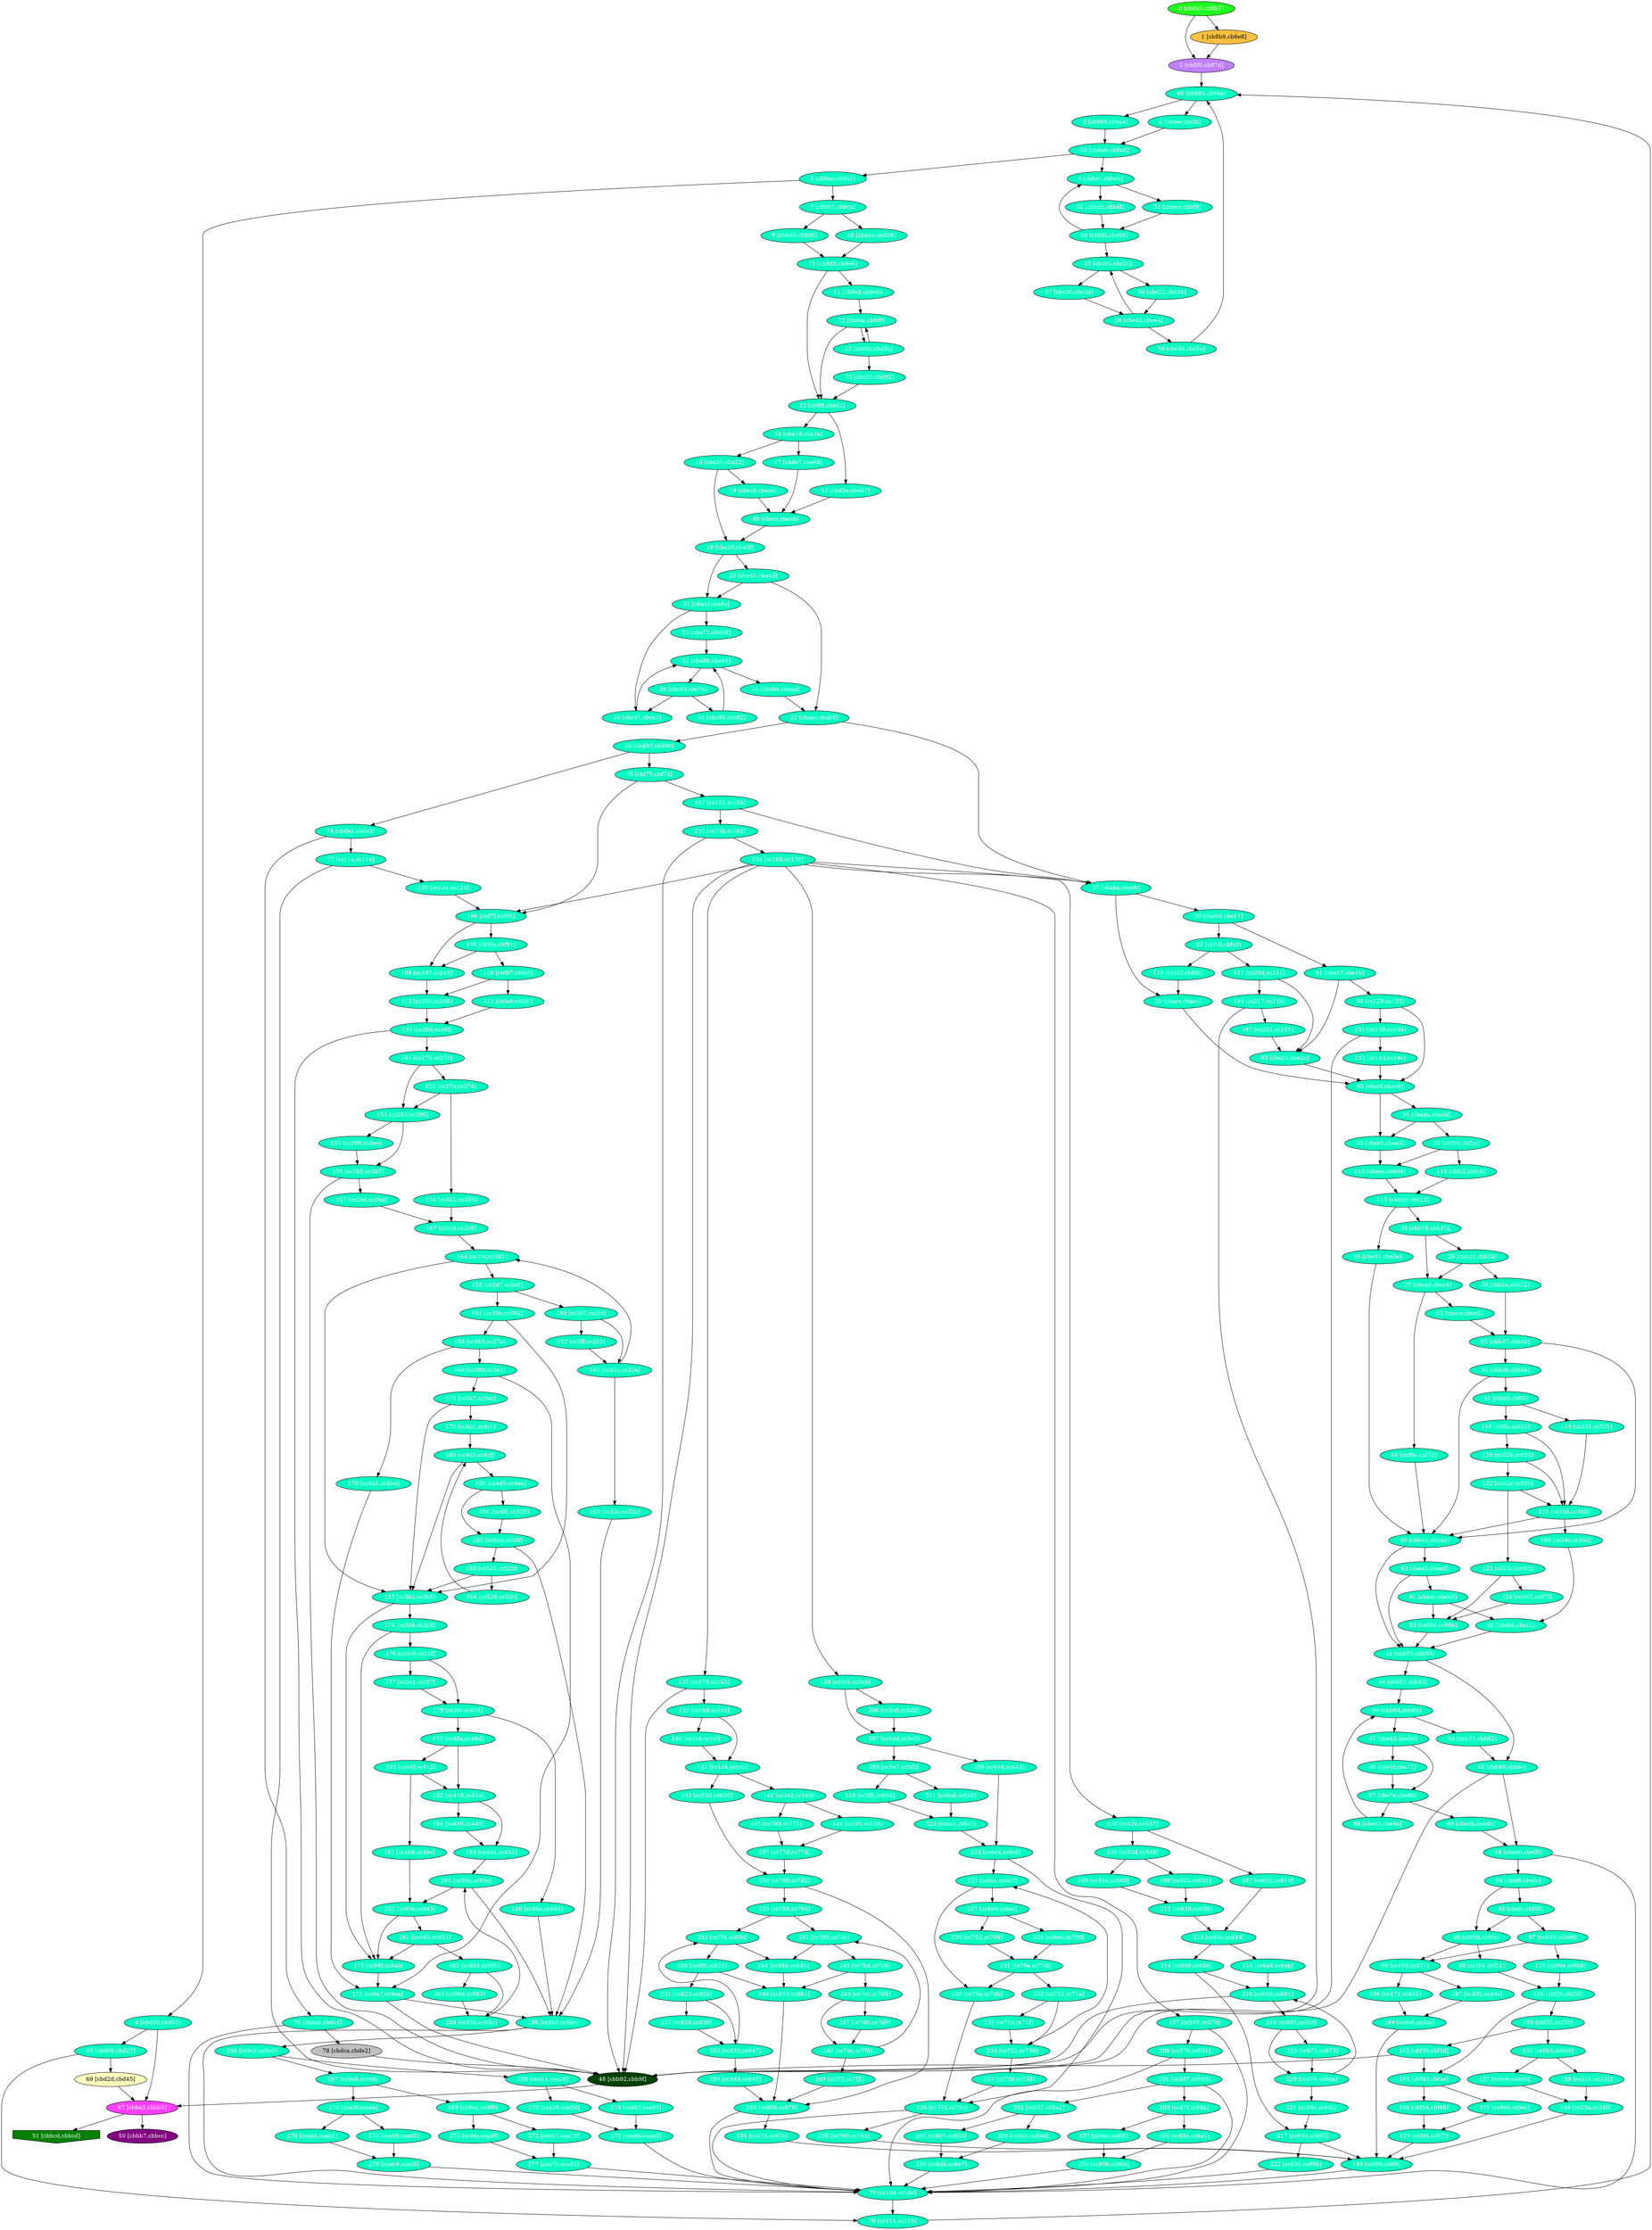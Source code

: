 diGraph libnss3{
	libnss3_0  [style=filled fillcolor="#20FF20" fontcolor="#ffffff" shape=oval label="0 [cb8a0,cb8b7]"]
	libnss3_1  [style=filled fillcolor="#FFC040" fontcolor="#000000" shape=oval label="1 [cb8b9,cb8e8]"]
	libnss3_2  [style=filled fillcolor="#C080FF" fontcolor="#ffffff" shape=oval label="2 [cb8f0,cb97d]"]
	libnss3_3  [style=filled fillcolor="#00FFC0" fontcolor="#ffffff" shape=oval label="3 [cb994,cb9a4]"]
	libnss3_4  [style=filled fillcolor="#00FFC0" fontcolor="#ffffff" shape=oval label="4 [cbcee,cbcfb]"]
	libnss3_5  [style=filled fillcolor="#00FFC0" fontcolor="#ffffff" shape=oval label="5 [cb9ae,cb9b1]"]
	libnss3_6  [style=filled fillcolor="#00FFC0" fontcolor="#ffffff" shape=oval label="6 [cbbe1,cbbeb]"]
	libnss3_7  [style=filled fillcolor="#00FFC0" fontcolor="#ffffff" shape=oval label="7 [cb9b7,cb9ca]"]
	libnss3_8  [style=filled fillcolor="#00FFC0" fontcolor="#ffffff" shape=oval label="8 [cbd00,cbd02]"]
	libnss3_9  [style=filled fillcolor="#00FFC0" fontcolor="#ffffff" shape=oval label="9 [cb9d0,cb9d0]"]
	libnss3_a  [style=filled fillcolor="#00FFC0" fontcolor="#ffffff" shape=oval label="10 [cbd4a,cbd59]"]
	libnss3_b  [style=filled fillcolor="#00FFC0" fontcolor="#ffffff" shape=oval label="11 [cb9e8,cb9e8]"]
	libnss3_c  [style=filled fillcolor="#00FFC0" fontcolor="#ffffff" shape=oval label="12 [cb9ff,cba12]"]
	libnss3_d  [style=filled fillcolor="#00FFC0" fontcolor="#ffffff" shape=oval label="13 [cbd6c,cbd8c]"]
	libnss3_e  [style=filled fillcolor="#00FFC0" fontcolor="#ffffff" shape=oval label="14 [cba18,cba1a]"]
	libnss3_f  [style=filled fillcolor="#00FFC0" fontcolor="#ffffff" shape=oval label="15 [cbd5e,cbd67]"]
	libnss3_10  [style=filled fillcolor="#00FFC0" fontcolor="#ffffff" shape=oval label="16 [cba20,cba22]"]
	libnss3_11  [style=filled fillcolor="#00FFC0" fontcolor="#ffffff" shape=oval label="17 [cbde7,cbe08]"]
	libnss3_12  [style=filled fillcolor="#00FFC0" fontcolor="#ffffff" shape=oval label="18 [cba28,cba3f]"]
	libnss3_13  [style=filled fillcolor="#00FFC0" fontcolor="#ffffff" shape=oval label="19 [cbec6,cbeca]"]
	libnss3_14  [style=filled fillcolor="#00FFC0" fontcolor="#ffffff" shape=oval label="20 [cba41,cba4d]"]
	libnss3_15  [style=filled fillcolor="#00FFC0" fontcolor="#ffffff" shape=oval label="21 [cba4f,cba6c]"]
	libnss3_16  [style=filled fillcolor="#00FFC0" fontcolor="#ffffff" shape=oval label="22 [cbaac,cbab4]"]
	libnss3_17  [style=filled fillcolor="#00FFC0" fontcolor="#ffffff" shape=oval label="23 [cba72,cba84]"]
	libnss3_18  [style=filled fillcolor="#00FFC0" fontcolor="#ffffff" shape=oval label="24 [cbc97,cbca3]"]
	libnss3_19  [style=filled fillcolor="#00FFC0" fontcolor="#ffffff" shape=oval label="25 [cba8e,cbaaa]"]
	libnss3_1a  [style=filled fillcolor="#00FFC0" fontcolor="#ffffff" shape=oval label="26 [cbc63,cbc7e]"]
	libnss3_1b  [style=filled fillcolor="#00FFC0" fontcolor="#ffffff" shape=oval label="27 [cbaba,cbac6]"]
	libnss3_1c  [style=filled fillcolor="#00FFC0" fontcolor="#ffffff" shape=oval label="28 [cbd97,cbd9b]"]
	libnss3_1d  [style=filled fillcolor="#00FFC0" fontcolor="#ffffff" shape=oval label="29 [cbacc,cbacc]"]
	libnss3_1e  [style=filled fillcolor="#00FFC0" fontcolor="#ffffff" shape=oval label="30 [cbe0d,cbe11]"]
	libnss3_1f  [style=filled fillcolor="#00FFC0" fontcolor="#ffffff" shape=oval label="31 [cbada,cbadd]"]
	libnss3_20  [style=filled fillcolor="#00FFC0" fontcolor="#ffffff" shape=oval label="32 [cbae3,cbae3]"]
	libnss3_21  [style=filled fillcolor="#00FFC0" fontcolor="#ffffff" shape=oval label="33 [cbfb0,cbfbc]"]
	libnss3_22  [style=filled fillcolor="#00FFC0" fontcolor="#ffffff" shape=oval label="34 [cbb18,cbb1b]"]
	libnss3_23  [style=filled fillcolor="#00FFC0" fontcolor="#ffffff" shape=oval label="35 [cbe31,cbe3e]"]
	libnss3_24  [style=filled fillcolor="#00FFC0" fontcolor="#ffffff" shape=oval label="36 [cbb21,cbb24]"]
	libnss3_25  [style=filled fillcolor="#00FFC0" fontcolor="#ffffff" shape=oval label="37 [cbca8,cbcc4]"]
	libnss3_26  [style=filled fillcolor="#00FFC0" fontcolor="#ffffff" shape=oval label="38 [cbb2a,cbb32]"]
	libnss3_27  [style=filled fillcolor="#00FFC0" fontcolor="#ffffff" shape=oval label="39 [cbb3b,cbb3e]"]
	libnss3_28  [style=filled fillcolor="#00FFC0" fontcolor="#ffffff" shape=oval label="40 [cbb44,cbb4d]"]
	libnss3_29  [style=filled fillcolor="#00FFC0" fontcolor="#ffffff" shape=oval label="41 [cbfe0,cbff4]"]
	libnss3_2a  [style=filled fillcolor="#00FFC0" fontcolor="#ffffff" shape=oval label="42 [cbb53,cbb55]"]
	libnss3_2b  [style=filled fillcolor="#00FFC0" fontcolor="#ffffff" shape=oval label="43 [cbea3,cbea6]"]
	libnss3_2c  [style=filled fillcolor="#00FFC0" fontcolor="#ffffff" shape=oval label="44 [cbb57,cbb63]"]
	libnss3_2d  [style=filled fillcolor="#00FFC0" fontcolor="#ffffff" shape=oval label="45 [cbb89,cbb8c]"]
	libnss3_2e  [style=filled fillcolor="#00FFC0" fontcolor="#ffffff" shape=oval label="46 [cbb71,cbb82]"]
	libnss3_2f  [style=filled fillcolor="#00FFC0" fontcolor="#ffffff" shape=oval label="47 [cbe43,cbe5d]"]
	libnss3_30  [style=filled fillcolor="#004000" fontcolor="#ffffff" shape=oval label="48 [cbb92,cbb9f]"]
	libnss3_31  [style=filled fillcolor="#00FFC0" fontcolor="#ffffff" shape=oval label="49 [cbee0,cbef0]"]
	libnss3_32  [style=filled fillcolor="#800080" fontcolor="#ffffff" shape=oval label="50 [cbbb7,cbbcc]"]
	libnss3_33  [style=filled fillcolor="#008000" fontcolor="#ffffff" shape=invhouse label="51 [cbbcd,cbbcd]"]
	libnss3_34  [style=filled fillcolor="#00FFC0" fontcolor="#ffffff" shape=oval label="52 [cbbd2,cbbdf]"]
	libnss3_35  [style=filled fillcolor="#00FFC0" fontcolor="#ffffff" shape=oval label="53 [cbbed,cbbf9]"]
	libnss3_36  [style=filled fillcolor="#00FFC0" fontcolor="#ffffff" shape=oval label="54 [cbbfd,cbc03]"]
	libnss3_37  [style=filled fillcolor="#00FFC0" fontcolor="#ffffff" shape=oval label="55 [cbc05,cbc20]"]
	libnss3_38  [style=filled fillcolor="#00FFC0" fontcolor="#ffffff" shape=oval label="56 [cbc22,cbc34]"]
	libnss3_39  [style=filled fillcolor="#00FFC0" fontcolor="#ffffff" shape=oval label="57 [cbc36,cbc3d]"]
	libnss3_3a  [style=filled fillcolor="#00FFC0" fontcolor="#ffffff" shape=oval label="58 [cbc42,cbc44]"]
	libnss3_3b  [style=filled fillcolor="#00FFC0" fontcolor="#ffffff" shape=oval label="59 [cbc46,cbc5e]"]
	libnss3_3c  [style=filled fillcolor="#00FFC0" fontcolor="#ffffff" shape=oval label="60 [cb985,cb98e]"]
	libnss3_3d  [style=filled fillcolor="#00FFC0" fontcolor="#ffffff" shape=oval label="61 [cbc80,cbc92]"]
	libnss3_3e  [style=filled fillcolor="#00FFC0" fontcolor="#ffffff" shape=oval label="62 [cba86,cba88]"]
	libnss3_3f  [style=filled fillcolor="#00FFC0" fontcolor="#ffffff" shape=oval label="63 [cbcca,cbce9]"]
	libnss3_40  [style=filled fillcolor="#00FFC0" fontcolor="#ffffff" shape=oval label="64 [cbf6e,cbf70]"]
	libnss3_41  [style=filled fillcolor="#00FFC0" fontcolor="#ffffff" shape=oval label="65 [cbb37,cbb39]"]
	libnss3_42  [style=filled fillcolor="#00FFC0" fontcolor="#ffffff" shape=oval label="66 [cb9a6,cb9a8]"]
	libnss3_43  [style=filled fillcolor="#FF40FF" fontcolor="#ffffff" shape=oval label="67 [cbba3,cbbb5]"]
	libnss3_44  [style=filled fillcolor="#00FFC0" fontcolor="#ffffff" shape=oval label="68 [cbd08,cbd27]"]
	libnss3_45  [style=filled fillcolor="#FFFFC0" fontcolor="#000000" shape=oval label="69 [cbd2d,cbd45]"]
	libnss3_46  [style=filled fillcolor="#00FFC0" fontcolor="#ffffff" shape=oval label="70 [cc111,cc115]"]
	libnss3_47  [style=filled fillcolor="#00FFC0" fontcolor="#ffffff" shape=oval label="71 [cb9d3,cb9e6]"]
	libnss3_48  [style=filled fillcolor="#00FFC0" fontcolor="#ffffff" shape=oval label="72 [cb9ea,cb9f9]"]
	libnss3_49  [style=filled fillcolor="#00FFC0" fontcolor="#ffffff" shape=oval label="73 [cbd92,cbd92]"]
	libnss3_4a  [style=filled fillcolor="#00FFC0" fontcolor="#ffffff" shape=oval label="74 [cbda1,cbda5]"]
	libnss3_4b  [style=filled fillcolor="#00FFC0" fontcolor="#ffffff" shape=oval label="75 [cbf75,cbf79]"]
	libnss3_4c  [style=filled fillcolor="#00FFC0" fontcolor="#ffffff" shape=oval label="76 [cbdab,cbdc4]"]
	libnss3_4d  [style=filled fillcolor="#00FFC0" fontcolor="#ffffff" shape=oval label="77 [cc11a,cc11e]"]
	libnss3_4e  [style=filled fillcolor="#C0C0C0" fontcolor="#000000" shape=oval label="78 [cbdca,cbde2]"]
	libnss3_4f  [style=filled fillcolor="#00FFC0" fontcolor="#ffffff" shape=oval label="79 [cc104,cc10c]"]
	libnss3_50  [style=filled fillcolor="#00FFC0" fontcolor="#ffffff" shape=oval label="80 [cbecf,cbed6]"]
	libnss3_51  [style=filled fillcolor="#00FFC0" fontcolor="#ffffff" shape=oval label="81 [cbe17,cbe1b]"]
	libnss3_52  [style=filled fillcolor="#00FFC0" fontcolor="#ffffff" shape=oval label="82 [cbfc9,cbfcd]"]
	libnss3_53  [style=filled fillcolor="#00FFC0" fontcolor="#ffffff" shape=oval label="83 [cbe21,cbe2c]"]
	libnss3_54  [style=filled fillcolor="#00FFC0" fontcolor="#ffffff" shape=oval label="84 [cc129,cc133]"]
	libnss3_55  [style=filled fillcolor="#00FFC0" fontcolor="#ffffff" shape=oval label="85 [cbacf,cbad8]"]
	libnss3_56  [style=filled fillcolor="#00FFC0" fontcolor="#ffffff" shape=oval label="86 [cbe5f,cbe77]"]
	libnss3_57  [style=filled fillcolor="#00FFC0" fontcolor="#ffffff" shape=oval label="87 [cbe7e,cbe80]"]
	libnss3_58  [style=filled fillcolor="#00FFC0" fontcolor="#ffffff" shape=oval label="88 [cbe82,cbe9e]"]
	libnss3_59  [style=filled fillcolor="#00FFC0" fontcolor="#ffffff" shape=oval label="89 [cbedb,cbedb]"]
	libnss3_5a  [style=filled fillcolor="#00FFC0" fontcolor="#ffffff" shape=oval label="90 [cbb68,cbb6b]"]
	libnss3_5b  [style=filled fillcolor="#00FFC0" fontcolor="#ffffff" shape=oval label="91 [cbeac,cbeb0]"]
	libnss3_5c  [style=filled fillcolor="#00FFC0" fontcolor="#ffffff" shape=oval label="92 [cbeb6,cbec1]"]
	libnss3_5d  [style=filled fillcolor="#00FFC0" fontcolor="#ffffff" shape=oval label="93 [cc086,cc08b]"]
	libnss3_5e  [style=filled fillcolor="#00FFC0" fontcolor="#ffffff" shape=oval label="94 [cbef6,cbefa]"]
	libnss3_5f  [style=filled fillcolor="#00FFC0" fontcolor="#ffffff" shape=oval label="95 [cbefc,cbf00]"]
	libnss3_60  [style=filled fillcolor="#00FFC0" fontcolor="#ffffff" shape=oval label="96 [cbf06,cbf0e]"]
	libnss3_61  [style=filled fillcolor="#00FFC0" fontcolor="#ffffff" shape=oval label="97 [cc090,cc098]"]
	libnss3_62  [style=filled fillcolor="#00FFC0" fontcolor="#ffffff" shape=oval label="98 [cbf14,cbf21]"]
	libnss3_63  [style=filled fillcolor="#00FFC0" fontcolor="#ffffff" shape=oval label="99 [cc456,cc471]"]
	libnss3_64  [style=filled fillcolor="#00FFC0" fontcolor="#ffffff" shape=oval label="100 [cbf32,cbf35]"]
	libnss3_65  [style=filled fillcolor="#00FFC0" fontcolor="#ffffff" shape=oval label="101 [cbf43,cbf4e]"]
	libnss3_66  [style=filled fillcolor="#00FFC0" fontcolor="#ffffff" shape=oval label="102 [cbf3b,cbf3d]"]
	libnss3_67  [style=filled fillcolor="#00FFC0" fontcolor="#ffffff" shape=oval label="103 [cc0b5,cc0c0]"]
	libnss3_68  [style=filled fillcolor="#00FFC0" fontcolor="#ffffff" shape=oval label="104 [cbf54,cbf69]"]
	libnss3_69  [style=filled fillcolor="#00FFC0" fontcolor="#ffffff" shape=oval label="105 [cc0e0,cc0ec]"]
	libnss3_6a  [style=filled fillcolor="#00FFC0" fontcolor="#ffffff" shape=oval label="106 [cbf7f,cbf88]"]
	libnss3_6b  [style=filled fillcolor="#00FFC0" fontcolor="#ffffff" shape=oval label="107 [cc151,cc155]"]
	libnss3_6c  [style=filled fillcolor="#00FFC0" fontcolor="#ffffff" shape=oval label="108 [cbf8e,cbf91]"]
	libnss3_6d  [style=filled fillcolor="#00FFC0" fontcolor="#ffffff" shape=oval label="109 [cc245,cc245]"]
	libnss3_6e  [style=filled fillcolor="#00FFC0" fontcolor="#ffffff" shape=oval label="110 [cbf97,cbfa3]"]
	libnss3_6f  [style=filled fillcolor="#00FFC0" fontcolor="#ffffff" shape=oval label="111 [cbfa9,cbfab]"]
	libnss3_70  [style=filled fillcolor="#00FFC0" fontcolor="#ffffff" shape=oval label="112 [cc250,cc266]"]
	libnss3_71  [style=filled fillcolor="#00FFC0" fontcolor="#ffffff" shape=oval label="113 [cbaee,cbb06]"]
	libnss3_72  [style=filled fillcolor="#00FFC0" fontcolor="#ffffff" shape=oval label="114 [cbfc2,cbfc4]"]
	libnss3_73  [style=filled fillcolor="#00FFC0" fontcolor="#ffffff" shape=oval label="115 [cbb0d,cbb12]"]
	libnss3_74  [style=filled fillcolor="#00FFC0" fontcolor="#ffffff" shape=oval label="116 [cbfd3,cbfdb]"]
	libnss3_75  [style=filled fillcolor="#00FFC0" fontcolor="#ffffff" shape=oval label="117 [cc20d,cc211]"]
	libnss3_76  [style=filled fillcolor="#00FFC0" fontcolor="#ffffff" shape=oval label="118 [cbffa,cc020]"]
	libnss3_77  [style=filled fillcolor="#00FFC0" fontcolor="#ffffff" shape=oval label="119 [cc331,cc331]"]
	libnss3_78  [style=filled fillcolor="#00FFC0" fontcolor="#ffffff" shape=oval label="120 [cc026,cc028]"]
	libnss3_79  [style=filled fillcolor="#00FFC0" fontcolor="#ffffff" shape=oval label="121 [cc336,cc346]"]
	libnss3_7a  [style=filled fillcolor="#00FFC0" fontcolor="#ffffff" shape=oval label="122 [cc02e,cc036]"]
	libnss3_7b  [style=filled fillcolor="#00FFC0" fontcolor="#ffffff" shape=oval label="123 [cc03c,cc065]"]
	libnss3_7c  [style=filled fillcolor="#00FFC0" fontcolor="#ffffff" shape=oval label="124 [cc067,cc07f]"]
	libnss3_7d  [style=filled fillcolor="#00FFC0" fontcolor="#ffffff" shape=oval label="125 [cc09e,cc0b0]"]
	libnss3_7e  [style=filled fillcolor="#00FFC0" fontcolor="#ffffff" shape=oval label="126 [cbf26,cbf30]"]
	libnss3_7f  [style=filled fillcolor="#00FFC0" fontcolor="#ffffff" shape=oval label="127 [cc0c6,cc0db]"]
	libnss3_80  [style=filled fillcolor="#00FFC0" fontcolor="#ffffff" shape=oval label="128 [cc226,cc232]"]
	libnss3_81  [style=filled fillcolor="#00FFC0" fontcolor="#ffffff" shape=oval label="129 [cc0f4,cc0f7]"]
	libnss3_82  [style=filled fillcolor="#00FFC0" fontcolor="#ffffff" shape=oval label="130 [cc124,cc124]"]
	libnss3_83  [style=filled fillcolor="#00FFC0" fontcolor="#ffffff" shape=oval label="131 [cc139,cc13d]"]
	libnss3_84  [style=filled fillcolor="#00FFC0" fontcolor="#ffffff" shape=oval label="132 [cc143,cc14c]"]
	libnss3_85  [style=filled fillcolor="#00FFC0" fontcolor="#ffffff" shape=oval label="133 [cc15b,cc162]"]
	libnss3_86  [style=filled fillcolor="#00FFC0" fontcolor="#ffffff" shape=oval label="134 [cc168,cc176]"]
	libnss3_87  [style=filled fillcolor="#00FFC0" fontcolor="#ffffff" shape=oval label="135 [cc178,cc1b3]"]
	libnss3_88  [style=filled fillcolor="#00FFC0" fontcolor="#ffffff" shape=oval label="136 [cc52e,cc537]"]
	libnss3_89  [style=filled fillcolor="#00FFC0" fontcolor="#ffffff" shape=oval label="137 [cc568,cc570]"]
	libnss3_8a  [style=filled fillcolor="#00FFC0" fontcolor="#ffffff" shape=oval label="138 [cc5c2,cc5cb]"]
	libnss3_8b  [style=filled fillcolor="#00FFC0" fontcolor="#ffffff" shape=oval label="139 [cc1b9,cc1c2]"]
	libnss3_8c  [style=filled fillcolor="#00FFC0" fontcolor="#ffffff" shape=oval label="140 [cc1c4,cc1cf]"]
	libnss3_8d  [style=filled fillcolor="#00FFC0" fontcolor="#ffffff" shape=oval label="141 [cc1d4,cc1dc]"]
	libnss3_8e  [style=filled fillcolor="#00FFC0" fontcolor="#ffffff" shape=oval label="142 [cc1e2,cc1ed]"]
	libnss3_8f  [style=filled fillcolor="#00FFC0" fontcolor="#ffffff" shape=oval label="143 [cc61d,cc620]"]
	libnss3_90  [style=filled fillcolor="#00FFC0" fontcolor="#ffffff" shape=oval label="144 [cc1f3,cc208]"]
	libnss3_91  [style=filled fillcolor="#00FFC0" fontcolor="#ffffff" shape=oval label="145 [cc769,cc775]"]
	libnss3_92  [style=filled fillcolor="#00FFC0" fontcolor="#ffffff" shape=oval label="146 [cc217,cc21b]"]
	libnss3_93  [style=filled fillcolor="#00FFC0" fontcolor="#ffffff" shape=oval label="147 [cc221,cc221]"]
	libnss3_94  [style=filled fillcolor="#00FFC0" fontcolor="#ffffff" shape=oval label="148 [cc23a,cc240]"]
	libnss3_95  [style=filled fillcolor="#00FFC0" fontcolor="#ffffff" shape=oval label="149 [cc0f9,cc0f9]"]
	libnss3_96  [style=filled fillcolor="#00FFC0" fontcolor="#ffffff" shape=oval label="150 [cc26d,cc26f]"]
	libnss3_97  [style=filled fillcolor="#00FFC0" fontcolor="#ffffff" shape=oval label="151 [cc275,cc278]"]
	libnss3_98  [style=filled fillcolor="#00FFC0" fontcolor="#ffffff" shape=oval label="152 [cc27a,cc27d]"]
	libnss3_99  [style=filled fillcolor="#00FFC0" fontcolor="#ffffff" shape=oval label="153 [cc283,cc296]"]
	libnss3_9a  [style=filled fillcolor="#00FFC0" fontcolor="#ffffff" shape=oval label="154 [cc351,cc359]"]
	libnss3_9b  [style=filled fillcolor="#00FFC0" fontcolor="#ffffff" shape=oval label="155 [cc298,cc2ae]"]
	libnss3_9c  [style=filled fillcolor="#00FFC0" fontcolor="#ffffff" shape=oval label="156 [cc2b5,cc2b7]"]
	libnss3_9d  [style=filled fillcolor="#00FFC0" fontcolor="#ffffff" shape=oval label="157 [cc2bd,cc2bd]"]
	libnss3_9e  [style=filled fillcolor="#00FFC0" fontcolor="#ffffff" shape=oval label="158 [cc2d7,cc2e5]"]
	libnss3_9f  [style=filled fillcolor="#00FFC0" fontcolor="#ffffff" shape=oval label="159 [cc3b2,cc3b5]"]
	libnss3_a0  [style=filled fillcolor="#00FFC0" fontcolor="#ffffff" shape=oval label="160 [cc2e7,cc2fd]"]
	libnss3_a1  [style=filled fillcolor="#00FFC0" fontcolor="#ffffff" shape=oval label="161 [cc35e,cc361]"]
	libnss3_a2  [style=filled fillcolor="#00FFC0" fontcolor="#ffffff" shape=oval label="162 [cc2ff,cc315]"]
	libnss3_a3  [style=filled fillcolor="#00FFC0" fontcolor="#ffffff" shape=oval label="163 [cc31c,cc32a]"]
	libnss3_a4  [style=filled fillcolor="#00FFC0" fontcolor="#ffffff" shape=oval label="164 [cc2cc,cc2d1]"]
	libnss3_a5  [style=filled fillcolor="#00FFC0" fontcolor="#ffffff" shape=oval label="165 [cc32c,cc32c]"]
	libnss3_a6  [style=filled fillcolor="#00FFC0" fontcolor="#ffffff" shape=oval label="166 [cc34c,cc34c]"]
	libnss3_a7  [style=filled fillcolor="#00FFC0" fontcolor="#ffffff" shape=oval label="167 [cc2c5,cc2c9]"]
	libnss3_a8  [style=filled fillcolor="#00FFC0" fontcolor="#ffffff" shape=oval label="168 [cc363,cc37a]"]
	libnss3_a9  [style=filled fillcolor="#00FFC0" fontcolor="#ffffff" shape=oval label="169 [cc380,cc3a1]"]
	libnss3_aa  [style=filled fillcolor="#00FFC0" fontcolor="#ffffff" shape=oval label="170 [cc4b1,cc4b4]"]
	libnss3_ab  [style=filled fillcolor="#00FFC0" fontcolor="#ffffff" shape=oval label="171 [cc3a7,cc3ac]"]
	libnss3_ac  [style=filled fillcolor="#00FFC0" fontcolor="#ffffff" shape=oval label="172 [cc9a7,cc9aa]"]
	libnss3_ad  [style=filled fillcolor="#00FFC0" fontcolor="#ffffff" shape=oval label="173 [cc4c1,cc4c1]"]
	libnss3_ae  [style=filled fillcolor="#00FFC0" fontcolor="#ffffff" shape=oval label="174 [cc3bb,cc3c3]"]
	libnss3_af  [style=filled fillcolor="#00FFC0" fontcolor="#ffffff" shape=oval label="175 [cc98f,cc9a0]"]
	libnss3_b0  [style=filled fillcolor="#00FFC0" fontcolor="#ffffff" shape=oval label="176 [cc3c9,cc3df]"]
	libnss3_b1  [style=filled fillcolor="#00FFC0" fontcolor="#ffffff" shape=oval label="177 [cc3e1,cc3f7]"]
	libnss3_b2  [style=filled fillcolor="#00FFC0" fontcolor="#ffffff" shape=oval label="178 [cc3fe,cc404]"]
	libnss3_b3  [style=filled fillcolor="#00FFC0" fontcolor="#ffffff" shape=oval label="179 [cc40a,cc40d]"]
	libnss3_b4  [style=filled fillcolor="#00FFC0" fontcolor="#ffffff" shape=oval label="180 [cc48a,cc48d]"]
	libnss3_b5  [style=filled fillcolor="#00FFC0" fontcolor="#ffffff" shape=oval label="181 [cc40f,cc412]"]
	libnss3_b6  [style=filled fillcolor="#00FFC0" fontcolor="#ffffff" shape=oval label="182 [cc418,cc42e]"]
	libnss3_b7  [style=filled fillcolor="#00FFC0" fontcolor="#ffffff" shape=oval label="183 [cc4b9,cc4bc]"]
	libnss3_b8  [style=filled fillcolor="#00FFC0" fontcolor="#ffffff" shape=oval label="184 [cc430,cc446]"]
	libnss3_b9  [style=filled fillcolor="#00FFC0" fontcolor="#ffffff" shape=oval label="185 [cc44d,cc451]"]
	libnss3_ba  [style=filled fillcolor="#00FFC0" fontcolor="#ffffff" shape=oval label="186 [cc473,cc488]"]
	libnss3_bb  [style=filled fillcolor="#00FFC0" fontcolor="#ffffff" shape=oval label="187 [cc492,cc49e]"]
	libnss3_bc  [style=filled fillcolor="#00FFC0" fontcolor="#ffffff" shape=oval label="188 [cc9b0,cc9bc]"]
	libnss3_bd  [style=filled fillcolor="#00FFC0" fontcolor="#ffffff" shape=oval label="189 [cc4a6,cc4ac]"]
	libnss3_be  [style=filled fillcolor="#00FFC0" fontcolor="#ffffff" shape=oval label="190 [cc4d5,cc4ee]"]
	libnss3_bf  [style=filled fillcolor="#00FFC0" fontcolor="#ffffff" shape=oval label="191 [cc4f0,cc506]"]
	libnss3_c0  [style=filled fillcolor="#00FFC0" fontcolor="#ffffff" shape=oval label="192 [cc50d,cc50f]"]
	libnss3_c1  [style=filled fillcolor="#00FFC0" fontcolor="#ffffff" shape=oval label="193 [cc515,cc520]"]
	libnss3_c2  [style=filled fillcolor="#00FFC0" fontcolor="#ffffff" shape=oval label="194 [cc526,cc52c]"]
	libnss3_c3  [style=filled fillcolor="#00FFC0" fontcolor="#ffffff" shape=oval label="195 [cc4c3,cc4cf]"]
	libnss3_c4  [style=filled fillcolor="#00FFC0" fontcolor="#ffffff" shape=oval label="196 [cc53d,cc548]"]
	libnss3_c5  [style=filled fillcolor="#00FFC0" fontcolor="#ffffff" shape=oval label="197 [cc612,cc614]"]
	libnss3_c6  [style=filled fillcolor="#00FFC0" fontcolor="#ffffff" shape=oval label="198 [cc54e,cc563]"]
	libnss3_c7  [style=filled fillcolor="#00FFC0" fontcolor="#ffffff" shape=oval label="199 [cc625,cc631]"]
	libnss3_c8  [style=filled fillcolor="#00FFC0" fontcolor="#ffffff" shape=oval label="200 [cc576,cc581]"]
	libnss3_c9  [style=filled fillcolor="#00FFC0" fontcolor="#ffffff" shape=oval label="201 [cc587,cc595]"]
	libnss3_ca  [style=filled fillcolor="#00FFC0" fontcolor="#ffffff" shape=oval label="202 [cc597,cc5a2]"]
	libnss3_cb  [style=filled fillcolor="#00FFC0" fontcolor="#ffffff" shape=oval label="203 [cc87f,cc88a]"]
	libnss3_cc  [style=filled fillcolor="#00FFC0" fontcolor="#ffffff" shape=oval label="204 [cc5a8,cc5bd]"]
	libnss3_cd  [style=filled fillcolor="#00FFC0" fontcolor="#ffffff" shape=oval label="205 [cc8c7,cc8d3]"]
	libnss3_ce  [style=filled fillcolor="#00FFC0" fontcolor="#ffffff" shape=oval label="206 [cc5cd,cc5d8]"]
	libnss3_cf  [style=filled fillcolor="#00FFC0" fontcolor="#ffffff" shape=oval label="207 [cc5dd,cc5e5]"]
	libnss3_d0  [style=filled fillcolor="#00FFC0" fontcolor="#ffffff" shape=oval label="208 [cc5e7,cc5f2]"]
	libnss3_d1  [style=filled fillcolor="#00FFC0" fontcolor="#ffffff" shape=oval label="209 [cc616,cc618]"]
	libnss3_d2  [style=filled fillcolor="#00FFC0" fontcolor="#ffffff" shape=oval label="210 [cc5f8,cc60d]"]
	libnss3_d3  [style=filled fillcolor="#00FFC0" fontcolor="#ffffff" shape=oval label="211 [cc6ad,cc6b9]"]
	libnss3_d4  [style=filled fillcolor="#00FFC0" fontcolor="#ffffff" shape=oval label="212 [cc639,cc639]"]
	libnss3_d5  [style=filled fillcolor="#00FFC0" fontcolor="#ffffff" shape=oval label="213 [cc63c,cc644]"]
	libnss3_d6  [style=filled fillcolor="#00FFC0" fontcolor="#ffffff" shape=oval label="214 [cc646,cc646]"]
	libnss3_d7  [style=filled fillcolor="#00FFC0" fontcolor="#ffffff" shape=oval label="215 [cc6a0,cc6ab]"]
	libnss3_d8  [style=filled fillcolor="#00FFC0" fontcolor="#ffffff" shape=oval label="216 [cc648,cc661]"]
	libnss3_d9  [style=filled fillcolor="#00FFC0" fontcolor="#ffffff" shape=oval label="217 [cc693,cc695]"]
	libnss3_da  [style=filled fillcolor="#00FFC0" fontcolor="#ffffff" shape=oval label="218 [cc667,cc66f]"]
	libnss3_db  [style=filled fillcolor="#00FFC0" fontcolor="#ffffff" shape=oval label="219 [cc671,cc673]"]
	libnss3_dc  [style=filled fillcolor="#00FFC0" fontcolor="#ffffff" shape=oval label="220 [cc676,cc68a]"]
	libnss3_dd  [style=filled fillcolor="#00FFC0" fontcolor="#ffffff" shape=oval label="221 [cc68c,cc68c]"]
	libnss3_de  [style=filled fillcolor="#00FFC0" fontcolor="#ffffff" shape=oval label="222 [cc69b,cc69b]"]
	libnss3_df  [style=filled fillcolor="#00FFC0" fontcolor="#ffffff" shape=oval label="223 [cc6c1,cc6c1]"]
	libnss3_e0  [style=filled fillcolor="#00FFC0" fontcolor="#ffffff" shape=oval label="224 [cc6c4,cc6c6]"]
	libnss3_e1  [style=filled fillcolor="#00FFC0" fontcolor="#ffffff" shape=oval label="225 [cc6cc,cc6e7]"]
	libnss3_e2  [style=filled fillcolor="#00FFC0" fontcolor="#ffffff" shape=oval label="226 [cc752,cc75a]"]
	libnss3_e3  [style=filled fillcolor="#00FFC0" fontcolor="#ffffff" shape=oval label="227 [cc6e9,cc6ec]"]
	libnss3_e4  [style=filled fillcolor="#00FFC0" fontcolor="#ffffff" shape=oval label="228 [cc73a,cc74b]"]
	libnss3_e5  [style=filled fillcolor="#00FFC0" fontcolor="#ffffff" shape=oval label="229 [cc6ee,cc700]"]
	libnss3_e6  [style=filled fillcolor="#00FFC0" fontcolor="#ffffff" shape=oval label="230 [cc702,cc709]"]
	libnss3_e7  [style=filled fillcolor="#00FFC0" fontcolor="#ffffff" shape=oval label="231 [cc70e,cc710]"]
	libnss3_e8  [style=filled fillcolor="#00FFC0" fontcolor="#ffffff" shape=oval label="232 [cc712,cc71a]"]
	libnss3_e9  [style=filled fillcolor="#00FFC0" fontcolor="#ffffff" shape=oval label="233 [cc71c,cc71f]"]
	libnss3_ea  [style=filled fillcolor="#00FFC0" fontcolor="#ffffff" shape=oval label="234 [cc722,cc736]"]
	libnss3_eb  [style=filled fillcolor="#00FFC0" fontcolor="#ffffff" shape=oval label="235 [cc738,cc738]"]
	libnss3_ec  [style=filled fillcolor="#00FFC0" fontcolor="#ffffff" shape=oval label="236 [cc760,cc764]"]
	libnss3_ed  [style=filled fillcolor="#00FFC0" fontcolor="#ffffff" shape=oval label="237 [cc77d,cc77d]"]
	libnss3_ee  [style=filled fillcolor="#00FFC0" fontcolor="#ffffff" shape=oval label="238 [cc780,cc782]"]
	libnss3_ef  [style=filled fillcolor="#00FFC0" fontcolor="#ffffff" shape=oval label="239 [cc788,cc793]"]
	libnss3_f0  [style=filled fillcolor="#00FFC0" fontcolor="#ffffff" shape=oval label="240 [cc868,cc870]"]
	libnss3_f1  [style=filled fillcolor="#00FFC0" fontcolor="#ffffff" shape=oval label="241 [cc795,cc7ae]"]
	libnss3_f2  [style=filled fillcolor="#00FFC0" fontcolor="#ffffff" shape=oval label="242 [cc7f4,cc80d]"]
	libnss3_f3  [style=filled fillcolor="#00FFC0" fontcolor="#ffffff" shape=oval label="243 [cc7b4,cc7c6]"]
	libnss3_f4  [style=filled fillcolor="#00FFC0" fontcolor="#ffffff" shape=oval label="244 [cc84b,cc84b]"]
	libnss3_f5  [style=filled fillcolor="#00FFC0" fontcolor="#ffffff" shape=oval label="245 [cc7cc,cc7d4]"]
	libnss3_f6  [style=filled fillcolor="#00FFC0" fontcolor="#ffffff" shape=oval label="246 [cc850,cc861]"]
	libnss3_f7  [style=filled fillcolor="#00FFC0" fontcolor="#ffffff" shape=oval label="247 [cc7d6,cc7d9]"]
	libnss3_f8  [style=filled fillcolor="#00FFC0" fontcolor="#ffffff" shape=oval label="248 [cc7dc,cc7f0]"]
	libnss3_f9  [style=filled fillcolor="#00FFC0" fontcolor="#ffffff" shape=oval label="249 [cc7f2,cc7f2]"]
	libnss3_fa  [style=filled fillcolor="#00FFC0" fontcolor="#ffffff" shape=oval label="250 [cc80f,cc821]"]
	libnss3_fb  [style=filled fillcolor="#00FFC0" fontcolor="#ffffff" shape=oval label="251 [cc823,cc82b]"]
	libnss3_fc  [style=filled fillcolor="#00FFC0" fontcolor="#ffffff" shape=oval label="252 [cc82d,cc830]"]
	libnss3_fd  [style=filled fillcolor="#00FFC0" fontcolor="#ffffff" shape=oval label="253 [cc833,cc847]"]
	libnss3_fe  [style=filled fillcolor="#00FFC0" fontcolor="#ffffff" shape=oval label="254 [cc849,cc849]"]
	libnss3_ff  [style=filled fillcolor="#00FFC0" fontcolor="#ffffff" shape=oval label="255 [cc876,cc87a]"]
	libnss3_100  [style=filled fillcolor="#00FFC0" fontcolor="#ffffff" shape=oval label="256 [cc88c,cc8a1]"]
	libnss3_101  [style=filled fillcolor="#00FFC0" fontcolor="#ffffff" shape=oval label="257 [cc8ec,cc8f8]"]
	libnss3_102  [style=filled fillcolor="#00FFC0" fontcolor="#ffffff" shape=oval label="258 [cc8db,cc8e7]"]
	libnss3_103  [style=filled fillcolor="#00FFC0" fontcolor="#ffffff" shape=oval label="259 [cc900,cc90e]"]
	libnss3_104  [style=filled fillcolor="#00FFC0" fontcolor="#ffffff" shape=oval label="260 [cc93e,cc943]"]
	libnss3_105  [style=filled fillcolor="#00FFC0" fontcolor="#ffffff" shape=oval label="261 [cc945,cc953]"]
	libnss3_106  [style=filled fillcolor="#00FFC0" fontcolor="#ffffff" shape=oval label="262 [cc955,cc96b]"]
	libnss3_107  [style=filled fillcolor="#00FFC0" fontcolor="#ffffff" shape=oval label="263 [cc96d,cc983]"]
	libnss3_108  [style=filled fillcolor="#00FFC0" fontcolor="#ffffff" shape=oval label="264 [cc98a,cc98d]"]
	libnss3_109  [style=filled fillcolor="#00FFC0" fontcolor="#ffffff" shape=oval label="265 [cc93a,cc93c]"]
	libnss3_10a  [style=filled fillcolor="#00FFC0" fontcolor="#ffffff" shape=oval label="266 [cc9c2,cc9e6]"]
	libnss3_10b  [style=filled fillcolor="#00FFC0" fontcolor="#ffffff" shape=oval label="267 [cc9e8,cc9eb]"]
	libnss3_10c  [style=filled fillcolor="#00FFC0" fontcolor="#ffffff" shape=oval label="268 [cca11,cca26]"]
	libnss3_10d  [style=filled fillcolor="#00FFC0" fontcolor="#ffffff" shape=oval label="269 [cc9ed,cc9f8]"]
	libnss3_10e  [style=filled fillcolor="#00FFC0" fontcolor="#ffffff" shape=oval label="270 [cca3f,cca4e]"]
	libnss3_10f  [style=filled fillcolor="#00FFC0" fontcolor="#ffffff" shape=oval label="271 [cc9fa,cca0f]"]
	libnss3_110  [style=filled fillcolor="#00FFC0" fontcolor="#ffffff" shape=oval label="272 [cca67,cca73]"]
	libnss3_111  [style=filled fillcolor="#00FFC0" fontcolor="#ffffff" shape=oval label="273 [cca28,cca3d]"]
	libnss3_112  [style=filled fillcolor="#00FFC0" fontcolor="#ffffff" shape=oval label="274 [cca87,cca93]"]
	libnss3_113  [style=filled fillcolor="#00FFC0" fontcolor="#ffffff" shape=oval label="275 [cca50,cca65]"]
	libnss3_114  [style=filled fillcolor="#00FFC0" fontcolor="#ffffff" shape=oval label="276 [ccaa5,ccab1]"]
	libnss3_115  [style=filled fillcolor="#00FFC0" fontcolor="#ffffff" shape=oval label="277 [cca7b,cca82]"]
	libnss3_116  [style=filled fillcolor="#00FFC0" fontcolor="#ffffff" shape=oval label="278 [cca9b,ccaa0]"]
	libnss3_117  [style=filled fillcolor="#00FFC0" fontcolor="#ffffff" shape=oval label="279 [ccab9,ccac0]"]

	libnss3_0 -> libnss3_1
	libnss3_0 -> libnss3_2
	libnss3_1 -> libnss3_2
	libnss3_2 -> libnss3_3c
	libnss3_3 -> libnss3_42
	libnss3_4 -> libnss3_42
	libnss3_5 -> libnss3_7
	libnss3_5 -> libnss3_8
	libnss3_6 -> libnss3_34
	libnss3_6 -> libnss3_35
	libnss3_7 -> libnss3_9
	libnss3_7 -> libnss3_a
	libnss3_8 -> libnss3_43
	libnss3_8 -> libnss3_44
	libnss3_9 -> libnss3_47
	libnss3_a -> libnss3_47
	libnss3_b -> libnss3_48
	libnss3_c -> libnss3_e
	libnss3_c -> libnss3_f
	libnss3_d -> libnss3_48
	libnss3_d -> libnss3_49
	libnss3_e -> libnss3_10
	libnss3_e -> libnss3_11
	libnss3_f -> libnss3_50
	libnss3_10 -> libnss3_12
	libnss3_10 -> libnss3_13
	libnss3_11 -> libnss3_50
	libnss3_12 -> libnss3_14
	libnss3_12 -> libnss3_15
	libnss3_13 -> libnss3_50
	libnss3_14 -> libnss3_15
	libnss3_14 -> libnss3_16
	libnss3_15 -> libnss3_17
	libnss3_15 -> libnss3_18
	libnss3_16 -> libnss3_1b
	libnss3_16 -> libnss3_1c
	libnss3_17 -> libnss3_3e
	libnss3_18 -> libnss3_3e
	libnss3_19 -> libnss3_16
	libnss3_1a -> libnss3_18
	libnss3_1a -> libnss3_3d
	libnss3_1b -> libnss3_1d
	libnss3_1b -> libnss3_1e
	libnss3_1c -> libnss3_4a
	libnss3_1c -> libnss3_4b
	libnss3_1d -> libnss3_55
	libnss3_1e -> libnss3_51
	libnss3_1e -> libnss3_52
	libnss3_1f -> libnss3_20
	libnss3_1f -> libnss3_21
	libnss3_20 -> libnss3_71
	libnss3_21 -> libnss3_71
	libnss3_21 -> libnss3_72
	libnss3_22 -> libnss3_24
	libnss3_22 -> libnss3_25
	libnss3_23 -> libnss3_28
	libnss3_24 -> libnss3_25
	libnss3_24 -> libnss3_26
	libnss3_25 -> libnss3_3f
	libnss3_25 -> libnss3_40
	libnss3_26 -> libnss3_41
	libnss3_27 -> libnss3_28
	libnss3_27 -> libnss3_29
	libnss3_28 -> libnss3_2a
	libnss3_28 -> libnss3_2b
	libnss3_29 -> libnss3_76
	libnss3_29 -> libnss3_77
	libnss3_2a -> libnss3_2c
	libnss3_2a -> libnss3_2d
	libnss3_2b -> libnss3_2a
	libnss3_2b -> libnss3_5b
	libnss3_2c -> libnss3_5a
	libnss3_2d -> libnss3_30
	libnss3_2d -> libnss3_31
	libnss3_2e -> libnss3_2d
	libnss3_2f -> libnss3_56
	libnss3_2f -> libnss3_57
	libnss3_30 -> libnss3_43
	libnss3_31 -> libnss3_4f
	libnss3_31 -> libnss3_5e
	libnss3_34 -> libnss3_36
	libnss3_35 -> libnss3_36
	libnss3_36 -> libnss3_6
	libnss3_36 -> libnss3_37
	libnss3_37 -> libnss3_38
	libnss3_37 -> libnss3_39
	libnss3_38 -> libnss3_3a
	libnss3_39 -> libnss3_3a
	libnss3_3a -> libnss3_37
	libnss3_3a -> libnss3_3b
	libnss3_3b -> libnss3_3c
	libnss3_3c -> libnss3_3
	libnss3_3c -> libnss3_4
	libnss3_3d -> libnss3_3e
	libnss3_3e -> libnss3_19
	libnss3_3e -> libnss3_1a
	libnss3_3f -> libnss3_41
	libnss3_40 -> libnss3_28
	libnss3_41 -> libnss3_27
	libnss3_41 -> libnss3_28
	libnss3_42 -> libnss3_5
	libnss3_42 -> libnss3_6
	libnss3_43 -> libnss3_32
	libnss3_43 -> libnss3_33
	libnss3_44 -> libnss3_45
	libnss3_44 -> libnss3_46
	libnss3_45 -> libnss3_43
	libnss3_46 -> libnss3_3c
	libnss3_47 -> libnss3_b
	libnss3_47 -> libnss3_c
	libnss3_48 -> libnss3_c
	libnss3_48 -> libnss3_d
	libnss3_49 -> libnss3_c
	libnss3_4a -> libnss3_4c
	libnss3_4a -> libnss3_4d
	libnss3_4b -> libnss3_6a
	libnss3_4b -> libnss3_6b
	libnss3_4c -> libnss3_4e
	libnss3_4c -> libnss3_4f
	libnss3_4d -> libnss3_30
	libnss3_4d -> libnss3_82
	libnss3_4e -> libnss3_30
	libnss3_4f -> libnss3_46
	libnss3_50 -> libnss3_12
	libnss3_51 -> libnss3_53
	libnss3_51 -> libnss3_54
	libnss3_52 -> libnss3_74
	libnss3_52 -> libnss3_75
	libnss3_53 -> libnss3_55
	libnss3_54 -> libnss3_55
	libnss3_54 -> libnss3_83
	libnss3_55 -> libnss3_1f
	libnss3_55 -> libnss3_20
	libnss3_56 -> libnss3_57
	libnss3_57 -> libnss3_58
	libnss3_57 -> libnss3_59
	libnss3_58 -> libnss3_5a
	libnss3_59 -> libnss3_31
	libnss3_5a -> libnss3_2e
	libnss3_5a -> libnss3_2f
	libnss3_5b -> libnss3_5c
	libnss3_5b -> libnss3_5d
	libnss3_5c -> libnss3_2a
	libnss3_5d -> libnss3_2a
	libnss3_5e -> libnss3_5f
	libnss3_5e -> libnss3_60
	libnss3_5f -> libnss3_60
	libnss3_5f -> libnss3_61
	libnss3_60 -> libnss3_62
	libnss3_60 -> libnss3_63
	libnss3_61 -> libnss3_63
	libnss3_61 -> libnss3_7d
	libnss3_62 -> libnss3_7e
	libnss3_63 -> libnss3_ba
	libnss3_63 -> libnss3_bb
	libnss3_64 -> libnss3_66
	libnss3_64 -> libnss3_67
	libnss3_65 -> libnss3_68
	libnss3_65 -> libnss3_69
	libnss3_66 -> libnss3_30
	libnss3_66 -> libnss3_65
	libnss3_67 -> libnss3_7f
	libnss3_67 -> libnss3_80
	libnss3_68 -> libnss3_81
	libnss3_69 -> libnss3_81
	libnss3_6a -> libnss3_6c
	libnss3_6a -> libnss3_6d
	libnss3_6b -> libnss3_1b
	libnss3_6b -> libnss3_85
	libnss3_6c -> libnss3_6d
	libnss3_6c -> libnss3_6e
	libnss3_6d -> libnss3_70
	libnss3_6e -> libnss3_6f
	libnss3_6e -> libnss3_70
	libnss3_6f -> libnss3_96
	libnss3_70 -> libnss3_96
	libnss3_71 -> libnss3_73
	libnss3_72 -> libnss3_73
	libnss3_73 -> libnss3_22
	libnss3_73 -> libnss3_23
	libnss3_74 -> libnss3_1d
	libnss3_75 -> libnss3_53
	libnss3_75 -> libnss3_92
	libnss3_76 -> libnss3_78
	libnss3_76 -> libnss3_79
	libnss3_77 -> libnss3_79
	libnss3_78 -> libnss3_79
	libnss3_78 -> libnss3_7a
	libnss3_79 -> libnss3_28
	libnss3_79 -> libnss3_a6
	libnss3_7a -> libnss3_79
	libnss3_7a -> libnss3_7b
	libnss3_7b -> libnss3_5d
	libnss3_7b -> libnss3_7c
	libnss3_7c -> libnss3_5d
	libnss3_7d -> libnss3_7e
	libnss3_7e -> libnss3_64
	libnss3_7e -> libnss3_65
	libnss3_7f -> libnss3_94
	libnss3_80 -> libnss3_94
	libnss3_81 -> libnss3_95
	libnss3_82 -> libnss3_6a
	libnss3_83 -> libnss3_30
	libnss3_83 -> libnss3_84
	libnss3_84 -> libnss3_55
	libnss3_85 -> libnss3_30
	libnss3_85 -> libnss3_86
	libnss3_86 -> libnss3_1b
	libnss3_86 -> libnss3_30
	libnss3_86 -> libnss3_6a
	libnss3_86 -> libnss3_87
	libnss3_86 -> libnss3_88
	libnss3_86 -> libnss3_89
	libnss3_86 -> libnss3_8a
	libnss3_87 -> libnss3_30
	libnss3_87 -> libnss3_8b
	libnss3_88 -> libnss3_c4
	libnss3_88 -> libnss3_c5
	libnss3_89 -> libnss3_4f
	libnss3_89 -> libnss3_c8
	libnss3_8a -> libnss3_ce
	libnss3_8a -> libnss3_cf
	libnss3_8b -> libnss3_8c
	libnss3_8b -> libnss3_8d
	libnss3_8c -> libnss3_8d
	libnss3_8d -> libnss3_8e
	libnss3_8d -> libnss3_8f
	libnss3_8e -> libnss3_90
	libnss3_8e -> libnss3_91
	libnss3_8f -> libnss3_ee
	libnss3_90 -> libnss3_ed
	libnss3_91 -> libnss3_ed
	libnss3_92 -> libnss3_30
	libnss3_92 -> libnss3_93
	libnss3_93 -> libnss3_53
	libnss3_94 -> libnss3_95
	libnss3_95 -> libnss3_4f
	libnss3_96 -> libnss3_30
	libnss3_96 -> libnss3_97
	libnss3_97 -> libnss3_98
	libnss3_97 -> libnss3_99
	libnss3_98 -> libnss3_99
	libnss3_98 -> libnss3_9a
	libnss3_99 -> libnss3_9b
	libnss3_99 -> libnss3_9c
	libnss3_9a -> libnss3_a7
	libnss3_9b -> libnss3_9c
	libnss3_9c -> libnss3_30
	libnss3_9c -> libnss3_9d
	libnss3_9d -> libnss3_a7
	libnss3_9e -> libnss3_a0
	libnss3_9e -> libnss3_a1
	libnss3_9f -> libnss3_ae
	libnss3_9f -> libnss3_af
	libnss3_a0 -> libnss3_a2
	libnss3_a0 -> libnss3_a3
	libnss3_a1 -> libnss3_9f
	libnss3_a1 -> libnss3_a8
	libnss3_a2 -> libnss3_a3
	libnss3_a3 -> libnss3_a4
	libnss3_a3 -> libnss3_a5
	libnss3_a4 -> libnss3_9e
	libnss3_a4 -> libnss3_9f
	libnss3_a5 -> libnss3_bc
	libnss3_a6 -> libnss3_5c
	libnss3_a7 -> libnss3_a4
	libnss3_a8 -> libnss3_a9
	libnss3_a8 -> libnss3_aa
	libnss3_a9 -> libnss3_ab
	libnss3_a9 -> libnss3_ac
	libnss3_aa -> libnss3_ac
	libnss3_ab -> libnss3_9f
	libnss3_ab -> libnss3_ad
	libnss3_ac -> libnss3_30
	libnss3_ac -> libnss3_bc
	libnss3_ad -> libnss3_c3
	libnss3_ae -> libnss3_af
	libnss3_ae -> libnss3_b0
	libnss3_af -> libnss3_ac
	libnss3_b0 -> libnss3_b1
	libnss3_b0 -> libnss3_b2
	libnss3_b1 -> libnss3_b2
	libnss3_b2 -> libnss3_b3
	libnss3_b2 -> libnss3_b4
	libnss3_b3 -> libnss3_b5
	libnss3_b3 -> libnss3_b6
	libnss3_b4 -> libnss3_bc
	libnss3_b5 -> libnss3_b6
	libnss3_b5 -> libnss3_b7
	libnss3_b6 -> libnss3_b8
	libnss3_b6 -> libnss3_b9
	libnss3_b7 -> libnss3_104
	libnss3_b8 -> libnss3_b9
	libnss3_b9 -> libnss3_109
	libnss3_ba -> libnss3_bd
	libnss3_bb -> libnss3_bd
	libnss3_bc -> libnss3_4f
	libnss3_bc -> libnss3_10a
	libnss3_bd -> libnss3_95
	libnss3_be -> libnss3_bf
	libnss3_be -> libnss3_c0
	libnss3_bf -> libnss3_c0
	libnss3_c0 -> libnss3_bc
	libnss3_c0 -> libnss3_c1
	libnss3_c1 -> libnss3_9f
	libnss3_c1 -> libnss3_c2
	libnss3_c2 -> libnss3_c3
	libnss3_c3 -> libnss3_9f
	libnss3_c3 -> libnss3_be
	libnss3_c4 -> libnss3_c6
	libnss3_c4 -> libnss3_c7
	libnss3_c5 -> libnss3_d5
	libnss3_c6 -> libnss3_d4
	libnss3_c7 -> libnss3_d4
	libnss3_c8 -> libnss3_4f
	libnss3_c8 -> libnss3_c9
	libnss3_c9 -> libnss3_4f
	libnss3_c9 -> libnss3_ca
	libnss3_c9 -> libnss3_cb
	libnss3_ca -> libnss3_cc
	libnss3_ca -> libnss3_cd
	libnss3_cb -> libnss3_100
	libnss3_cb -> libnss3_101
	libnss3_cc -> libnss3_102
	libnss3_cd -> libnss3_102
	libnss3_ce -> libnss3_cf
	libnss3_cf -> libnss3_d0
	libnss3_cf -> libnss3_d1
	libnss3_d0 -> libnss3_d2
	libnss3_d0 -> libnss3_d3
	libnss3_d1 -> libnss3_e0
	libnss3_d2 -> libnss3_df
	libnss3_d3 -> libnss3_df
	libnss3_d4 -> libnss3_d5
	libnss3_d5 -> libnss3_d6
	libnss3_d5 -> libnss3_d7
	libnss3_d6 -> libnss3_d8
	libnss3_d6 -> libnss3_d9
	libnss3_d7 -> libnss3_d8
	libnss3_d8 -> libnss3_30
	libnss3_d8 -> libnss3_da
	libnss3_d9 -> libnss3_95
	libnss3_d9 -> libnss3_de
	libnss3_da -> libnss3_db
	libnss3_da -> libnss3_dc
	libnss3_db -> libnss3_dc
	libnss3_dc -> libnss3_d8
	libnss3_dc -> libnss3_dd
	libnss3_dd -> libnss3_d9
	libnss3_de -> libnss3_4f
	libnss3_df -> libnss3_e0
	libnss3_e0 -> libnss3_e1
	libnss3_e0 -> libnss3_e2
	libnss3_e1 -> libnss3_e3
	libnss3_e1 -> libnss3_e4
	libnss3_e2 -> libnss3_4f
	libnss3_e2 -> libnss3_ec
	libnss3_e3 -> libnss3_e5
	libnss3_e3 -> libnss3_e6
	libnss3_e4 -> libnss3_e2
	libnss3_e5 -> libnss3_e7
	libnss3_e6 -> libnss3_e7
	libnss3_e7 -> libnss3_e4
	libnss3_e7 -> libnss3_e8
	libnss3_e8 -> libnss3_e9
	libnss3_e8 -> libnss3_ea
	libnss3_e9 -> libnss3_ea
	libnss3_ea -> libnss3_e1
	libnss3_ea -> libnss3_eb
	libnss3_eb -> libnss3_e2
	libnss3_ec -> libnss3_95
	libnss3_ed -> libnss3_ee
	libnss3_ee -> libnss3_ef
	libnss3_ee -> libnss3_f0
	libnss3_ef -> libnss3_f1
	libnss3_ef -> libnss3_f2
	libnss3_f0 -> libnss3_4f
	libnss3_f0 -> libnss3_ff
	libnss3_f1 -> libnss3_f3
	libnss3_f1 -> libnss3_f4
	libnss3_f2 -> libnss3_f4
	libnss3_f2 -> libnss3_fa
	libnss3_f3 -> libnss3_f5
	libnss3_f3 -> libnss3_f6
	libnss3_f4 -> libnss3_f6
	libnss3_f5 -> libnss3_f7
	libnss3_f5 -> libnss3_f8
	libnss3_f6 -> libnss3_f0
	libnss3_f7 -> libnss3_f8
	libnss3_f8 -> libnss3_f1
	libnss3_f8 -> libnss3_f9
	libnss3_f9 -> libnss3_f0
	libnss3_fa -> libnss3_f6
	libnss3_fa -> libnss3_fb
	libnss3_fb -> libnss3_fc
	libnss3_fb -> libnss3_fd
	libnss3_fc -> libnss3_fd
	libnss3_fd -> libnss3_f2
	libnss3_fd -> libnss3_fe
	libnss3_fe -> libnss3_f0
	libnss3_ff -> libnss3_95
	libnss3_100 -> libnss3_103
	libnss3_101 -> libnss3_103
	libnss3_102 -> libnss3_4f
	libnss3_103 -> libnss3_4f
	libnss3_104 -> libnss3_af
	libnss3_104 -> libnss3_105
	libnss3_105 -> libnss3_af
	libnss3_105 -> libnss3_106
	libnss3_106 -> libnss3_107
	libnss3_106 -> libnss3_108
	libnss3_107 -> libnss3_108
	libnss3_108 -> libnss3_109
	libnss3_109 -> libnss3_bc
	libnss3_109 -> libnss3_104
	libnss3_10a -> libnss3_10b
	libnss3_10a -> libnss3_10c
	libnss3_10b -> libnss3_10d
	libnss3_10b -> libnss3_10e
	libnss3_10c -> libnss3_111
	libnss3_10c -> libnss3_112
	libnss3_10d -> libnss3_10f
	libnss3_10d -> libnss3_110
	libnss3_10e -> libnss3_113
	libnss3_10e -> libnss3_114
	libnss3_10f -> libnss3_115
	libnss3_110 -> libnss3_115
	libnss3_111 -> libnss3_116
	libnss3_112 -> libnss3_116
	libnss3_113 -> libnss3_117
	libnss3_114 -> libnss3_117
	libnss3_115 -> libnss3_4f
	libnss3_116 -> libnss3_4f
	libnss3_117 -> libnss3_4f
}